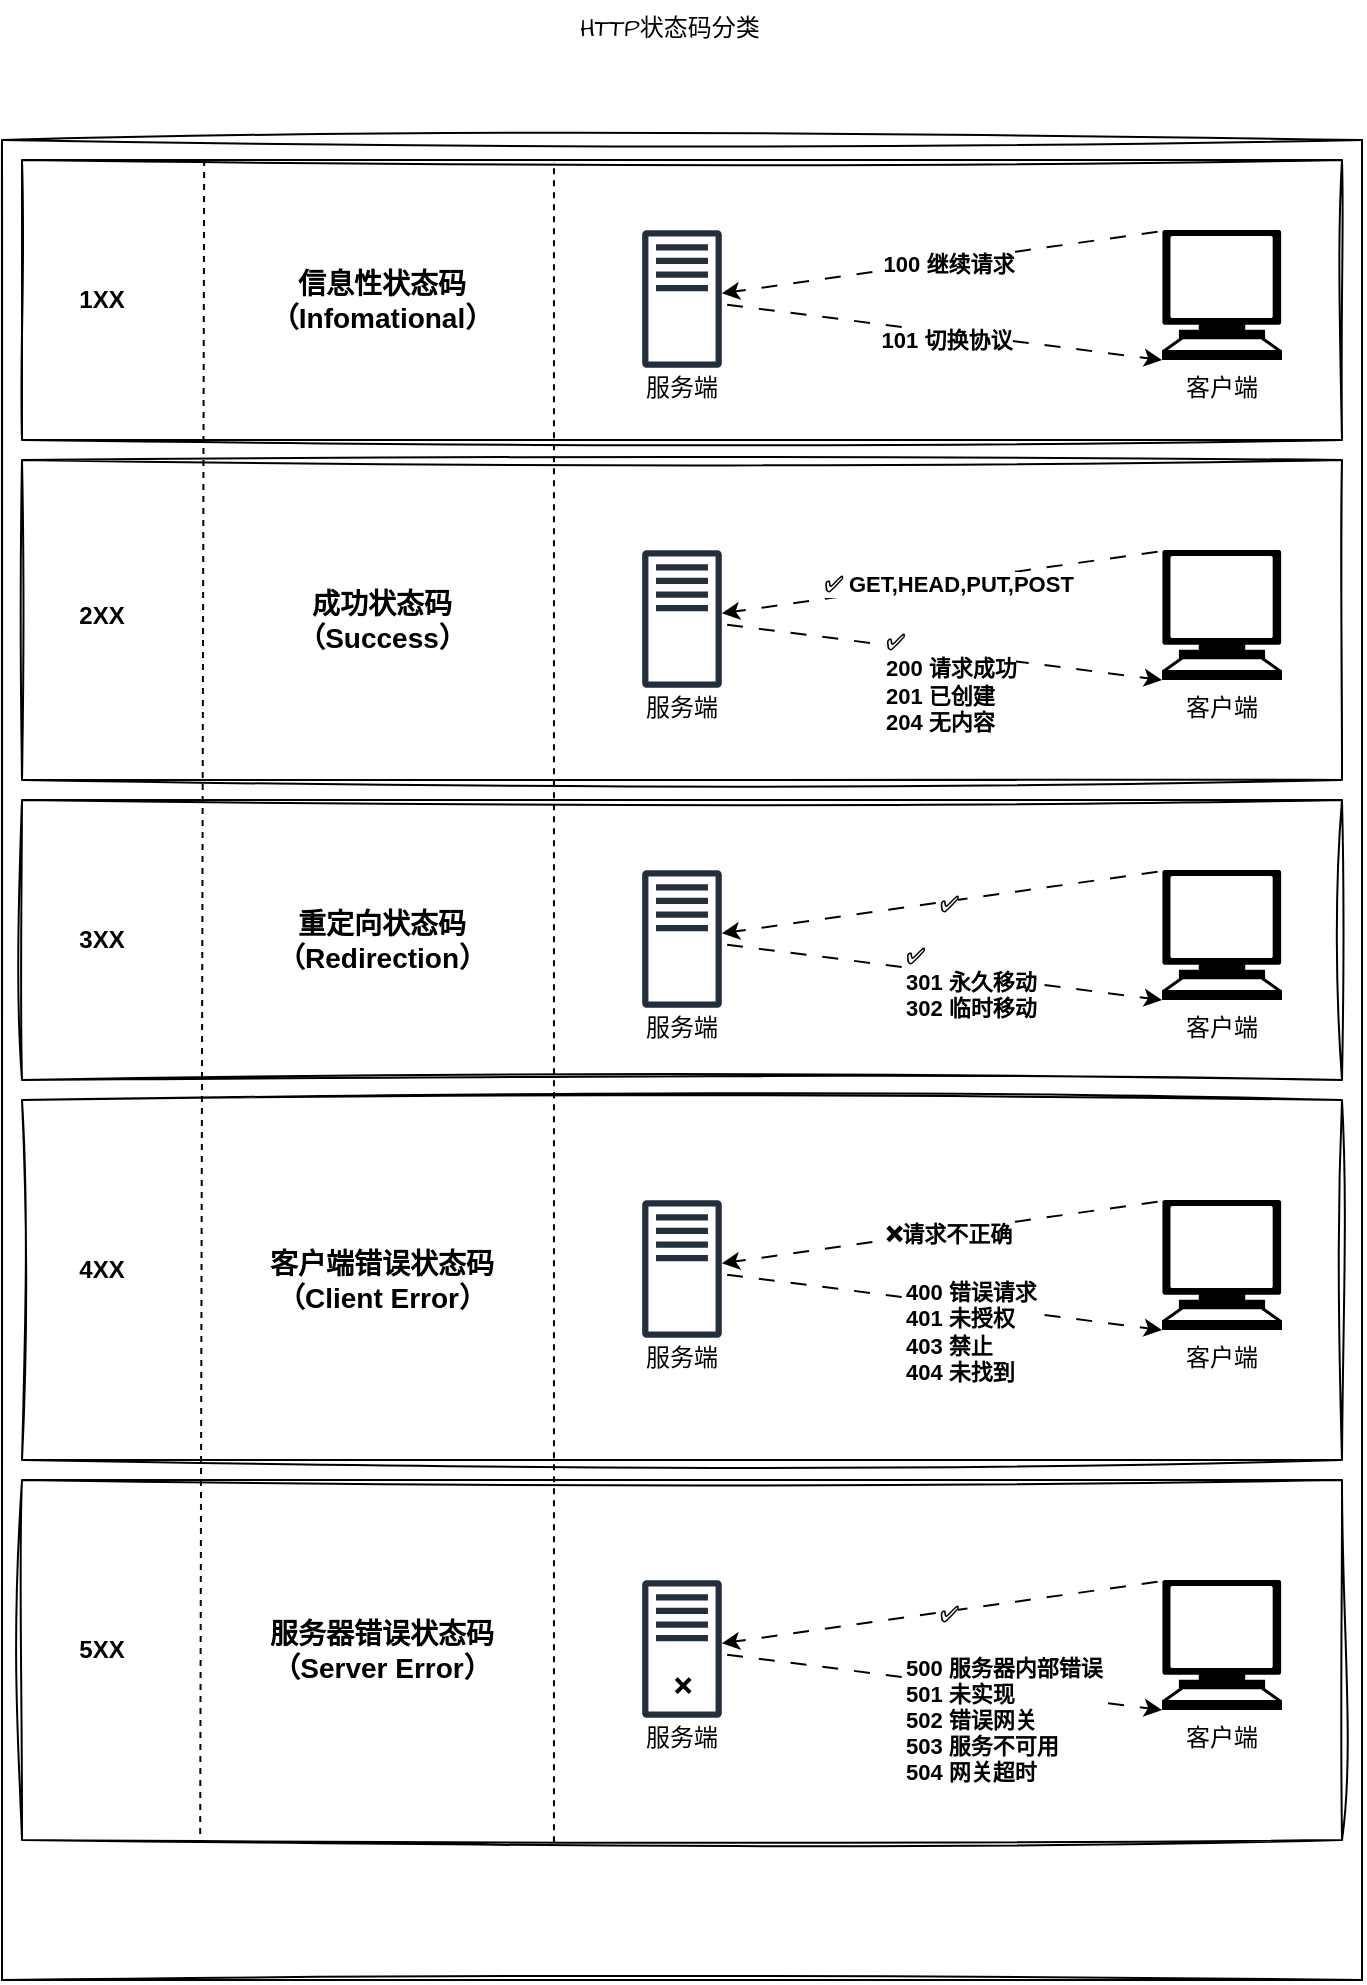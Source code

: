 <mxfile version="24.8.6">
  <diagram name="第 1 页" id="r3502TGDo4Mi_G7iDb6i">
    <mxGraphModel dx="2074" dy="1121" grid="1" gridSize="10" guides="1" tooltips="1" connect="1" arrows="1" fold="1" page="1" pageScale="1" pageWidth="827" pageHeight="1169" math="0" shadow="0">
      <root>
        <mxCell id="0" />
        <mxCell id="1" parent="0" />
        <mxCell id="0VyAN80e2H3td9VzN_xk-1" value="" style="endArrow=none;html=1;rounded=0;sketch=1;hachureGap=4;jiggle=2;curveFitting=1;fontFamily=Architects Daughter;fontSource=https%3A%2F%2Ffonts.googleapis.com%2Fcss%3Ffamily%3DArchitects%2BDaughter;" edge="1" parent="1">
          <mxGeometry width="50" height="50" relative="1" as="geometry">
            <mxPoint x="80" y="120" as="sourcePoint" />
            <mxPoint x="760" y="120" as="targetPoint" />
          </mxGeometry>
        </mxCell>
        <mxCell id="0VyAN80e2H3td9VzN_xk-2" value="" style="endArrow=none;html=1;rounded=0;sketch=1;hachureGap=4;jiggle=2;curveFitting=1;fontFamily=Architects Daughter;fontSource=https%3A%2F%2Ffonts.googleapis.com%2Fcss%3Ffamily%3DArchitects%2BDaughter;" edge="1" parent="1">
          <mxGeometry width="50" height="50" relative="1" as="geometry">
            <mxPoint x="80" y="120" as="sourcePoint" />
            <mxPoint x="80" y="1040" as="targetPoint" />
          </mxGeometry>
        </mxCell>
        <mxCell id="0VyAN80e2H3td9VzN_xk-3" value="" style="endArrow=none;html=1;rounded=0;sketch=1;hachureGap=4;jiggle=2;curveFitting=1;fontFamily=Architects Daughter;fontSource=https%3A%2F%2Ffonts.googleapis.com%2Fcss%3Ffamily%3DArchitects%2BDaughter;" edge="1" parent="1">
          <mxGeometry width="50" height="50" relative="1" as="geometry">
            <mxPoint x="760" y="1040" as="sourcePoint" />
            <mxPoint x="80" y="1040" as="targetPoint" />
          </mxGeometry>
        </mxCell>
        <mxCell id="0VyAN80e2H3td9VzN_xk-4" value="" style="endArrow=none;html=1;rounded=0;sketch=1;hachureGap=4;jiggle=2;curveFitting=1;fontFamily=Architects Daughter;fontSource=https%3A%2F%2Ffonts.googleapis.com%2Fcss%3Ffamily%3DArchitects%2BDaughter;" edge="1" parent="1">
          <mxGeometry width="50" height="50" relative="1" as="geometry">
            <mxPoint x="760" y="120" as="sourcePoint" />
            <mxPoint x="760" y="1040" as="targetPoint" />
          </mxGeometry>
        </mxCell>
        <mxCell id="0VyAN80e2H3td9VzN_xk-5" value="HTTP状态码分类" style="text;html=1;align=center;verticalAlign=middle;whiteSpace=wrap;rounded=0;fontFamily=Architects Daughter;fontSource=https%3A%2F%2Ffonts.googleapis.com%2Fcss%3Ffamily%3DArchitects%2BDaughter;" vertex="1" parent="1">
          <mxGeometry x="366" y="50" width="96" height="30" as="geometry" />
        </mxCell>
        <mxCell id="0VyAN80e2H3td9VzN_xk-6" value="" style="rounded=0;whiteSpace=wrap;html=1;sketch=1;hachureGap=4;jiggle=2;curveFitting=1;fontFamily=Architects Daughter;fontSource=https%3A%2F%2Ffonts.googleapis.com%2Fcss%3Ffamily%3DArchitects%2BDaughter;" vertex="1" parent="1">
          <mxGeometry x="90" y="130" width="660" height="140" as="geometry" />
        </mxCell>
        <mxCell id="0VyAN80e2H3td9VzN_xk-17" value="&lt;font face=&quot;Helvetica&quot;&gt;&lt;span&gt;1XX&lt;/span&gt;&lt;/font&gt;" style="text;html=1;align=center;verticalAlign=middle;whiteSpace=wrap;rounded=0;fontFamily=Architects Daughter;fontSource=https%3A%2F%2Ffonts.googleapis.com%2Fcss%3Ffamily%3DArchitects%2BDaughter;fontStyle=1" vertex="1" parent="1">
          <mxGeometry x="100" y="185" width="60" height="30" as="geometry" />
        </mxCell>
        <mxCell id="0VyAN80e2H3td9VzN_xk-18" value="信息性状态码&lt;div style=&quot;font-size: 14px;&quot;&gt;（Infomational）&lt;/div&gt;" style="text;html=1;align=center;verticalAlign=middle;whiteSpace=wrap;rounded=0;fontFamily=Helvetica;fontStyle=1;fontSize=14;" vertex="1" parent="1">
          <mxGeometry x="220" y="185" width="100" height="30" as="geometry" />
        </mxCell>
        <mxCell id="0VyAN80e2H3td9VzN_xk-20" value="" style="sketch=0;outlineConnect=0;fontColor=#232F3E;gradientColor=none;fillColor=#232F3D;strokeColor=none;dashed=0;verticalLabelPosition=bottom;verticalAlign=top;align=center;html=1;fontSize=12;fontStyle=0;aspect=fixed;pointerEvents=1;shape=mxgraph.aws4.traditional_server;hachureGap=4;jiggle=2;curveFitting=1;fontFamily=Architects Daughter;fontSource=https%3A%2F%2Ffonts.googleapis.com%2Fcss%3Ffamily%3DArchitects%2BDaughter;" vertex="1" parent="1">
          <mxGeometry x="400.09" y="165" width="39.81" height="69" as="geometry" />
        </mxCell>
        <mxCell id="0VyAN80e2H3td9VzN_xk-21" value="" style="shape=mxgraph.signs.tech.computer;html=1;pointerEvents=1;fillColor=#000000;strokeColor=none;verticalLabelPosition=bottom;verticalAlign=top;align=center;hachureGap=4;fontFamily=Architects Daughter;fontSource=https%3A%2F%2Ffonts.googleapis.com%2Fcss%3Ffamily%3DArchitects%2BDaughter;" vertex="1" parent="1">
          <mxGeometry x="660" y="165" width="60" height="65" as="geometry" />
        </mxCell>
        <mxCell id="0VyAN80e2H3td9VzN_xk-22" value="" style="endArrow=classic;html=1;rounded=0;hachureGap=4;fontFamily=Architects Daughter;fontSource=https%3A%2F%2Ffonts.googleapis.com%2Fcss%3Ffamily%3DArchitects%2BDaughter;entryX=0;entryY=1;entryDx=0;entryDy=0;entryPerimeter=0;flowAnimation=1;" edge="1" parent="1" source="0VyAN80e2H3td9VzN_xk-20" target="0VyAN80e2H3td9VzN_xk-21">
          <mxGeometry width="50" height="50" relative="1" as="geometry">
            <mxPoint x="560" y="260" as="sourcePoint" />
            <mxPoint x="610" y="210" as="targetPoint" />
          </mxGeometry>
        </mxCell>
        <mxCell id="0VyAN80e2H3td9VzN_xk-26" value="101 切换协议" style="edgeLabel;html=1;align=center;verticalAlign=middle;resizable=0;points=[];sketch=1;hachureGap=4;jiggle=2;curveFitting=1;fontFamily=Helvetica;fontStyle=1" vertex="1" connectable="0" parent="0VyAN80e2H3td9VzN_xk-22">
          <mxGeometry x="0.022" y="-3" relative="1" as="geometry">
            <mxPoint as="offset" />
          </mxGeometry>
        </mxCell>
        <mxCell id="0VyAN80e2H3td9VzN_xk-23" value="" style="endArrow=classic;html=1;rounded=0;hachureGap=4;fontFamily=Architects Daughter;fontSource=https%3A%2F%2Ffonts.googleapis.com%2Fcss%3Ffamily%3DArchitects%2BDaughter;exitX=0.007;exitY=0.007;exitDx=0;exitDy=0;exitPerimeter=0;flowAnimation=1;" edge="1" parent="1" source="0VyAN80e2H3td9VzN_xk-21" target="0VyAN80e2H3td9VzN_xk-20">
          <mxGeometry width="50" height="50" relative="1" as="geometry">
            <mxPoint x="450" y="212" as="sourcePoint" />
            <mxPoint x="470" y="200" as="targetPoint" />
          </mxGeometry>
        </mxCell>
        <mxCell id="0VyAN80e2H3td9VzN_xk-24" value="100 继续请求" style="edgeLabel;html=1;align=center;verticalAlign=middle;resizable=0;points=[];sketch=1;hachureGap=4;jiggle=2;curveFitting=1;fontFamily=Helvetica;fontStyle=1" vertex="1" connectable="0" parent="0VyAN80e2H3td9VzN_xk-23">
          <mxGeometry x="-0.024" y="1" relative="1" as="geometry">
            <mxPoint as="offset" />
          </mxGeometry>
        </mxCell>
        <mxCell id="0VyAN80e2H3td9VzN_xk-27" value="服务端" style="text;html=1;align=center;verticalAlign=middle;whiteSpace=wrap;rounded=0;fontFamily=Architects Daughter;fontSource=https%3A%2F%2Ffonts.googleapis.com%2Fcss%3Ffamily%3DArchitects%2BDaughter;" vertex="1" parent="1">
          <mxGeometry x="390" y="230" width="60" height="30" as="geometry" />
        </mxCell>
        <mxCell id="0VyAN80e2H3td9VzN_xk-28" value="客户端" style="text;html=1;align=center;verticalAlign=middle;whiteSpace=wrap;rounded=0;fontFamily=Architects Daughter;fontSource=https%3A%2F%2Ffonts.googleapis.com%2Fcss%3Ffamily%3DArchitects%2BDaughter;" vertex="1" parent="1">
          <mxGeometry x="660" y="230" width="60" height="30" as="geometry" />
        </mxCell>
        <mxCell id="0VyAN80e2H3td9VzN_xk-29" value="" style="rounded=0;whiteSpace=wrap;html=1;sketch=1;hachureGap=4;jiggle=2;curveFitting=1;fontFamily=Architects Daughter;fontSource=https%3A%2F%2Ffonts.googleapis.com%2Fcss%3Ffamily%3DArchitects%2BDaughter;" vertex="1" parent="1">
          <mxGeometry x="90" y="280" width="660" height="160" as="geometry" />
        </mxCell>
        <mxCell id="0VyAN80e2H3td9VzN_xk-30" value="&lt;font face=&quot;Helvetica&quot;&gt;&lt;span&gt;2XX&lt;/span&gt;&lt;/font&gt;" style="text;html=1;align=center;verticalAlign=middle;whiteSpace=wrap;rounded=0;fontFamily=Architects Daughter;fontSource=https%3A%2F%2Ffonts.googleapis.com%2Fcss%3Ffamily%3DArchitects%2BDaughter;fontStyle=1" vertex="1" parent="1">
          <mxGeometry x="100" y="342.5" width="60" height="30" as="geometry" />
        </mxCell>
        <mxCell id="0VyAN80e2H3td9VzN_xk-31" value="成功状态码&lt;div style=&quot;font-size: 14px;&quot;&gt;（Success）&lt;/div&gt;" style="text;html=1;align=center;verticalAlign=middle;whiteSpace=wrap;rounded=0;fontFamily=Helvetica;fontStyle=1;fontSize=14;" vertex="1" parent="1">
          <mxGeometry x="225" y="345" width="90" height="30" as="geometry" />
        </mxCell>
        <mxCell id="0VyAN80e2H3td9VzN_xk-32" value="" style="sketch=0;outlineConnect=0;fontColor=#232F3E;gradientColor=none;fillColor=#232F3D;strokeColor=none;dashed=0;verticalLabelPosition=bottom;verticalAlign=top;align=center;html=1;fontSize=12;fontStyle=0;aspect=fixed;pointerEvents=1;shape=mxgraph.aws4.traditional_server;hachureGap=4;jiggle=2;curveFitting=1;fontFamily=Architects Daughter;fontSource=https%3A%2F%2Ffonts.googleapis.com%2Fcss%3Ffamily%3DArchitects%2BDaughter;" vertex="1" parent="1">
          <mxGeometry x="400.09" y="325" width="39.81" height="69" as="geometry" />
        </mxCell>
        <mxCell id="0VyAN80e2H3td9VzN_xk-33" value="" style="shape=mxgraph.signs.tech.computer;html=1;pointerEvents=1;fillColor=#000000;strokeColor=none;verticalLabelPosition=bottom;verticalAlign=top;align=center;hachureGap=4;fontFamily=Architects Daughter;fontSource=https%3A%2F%2Ffonts.googleapis.com%2Fcss%3Ffamily%3DArchitects%2BDaughter;" vertex="1" parent="1">
          <mxGeometry x="660" y="325" width="60" height="65" as="geometry" />
        </mxCell>
        <mxCell id="0VyAN80e2H3td9VzN_xk-34" value="" style="endArrow=classic;html=1;rounded=0;hachureGap=4;fontFamily=Architects Daughter;fontSource=https%3A%2F%2Ffonts.googleapis.com%2Fcss%3Ffamily%3DArchitects%2BDaughter;entryX=0;entryY=1;entryDx=0;entryDy=0;entryPerimeter=0;flowAnimation=1;" edge="1" parent="1" source="0VyAN80e2H3td9VzN_xk-32" target="0VyAN80e2H3td9VzN_xk-33">
          <mxGeometry width="50" height="50" relative="1" as="geometry">
            <mxPoint x="560" y="420" as="sourcePoint" />
            <mxPoint x="610" y="370" as="targetPoint" />
          </mxGeometry>
        </mxCell>
        <mxCell id="0VyAN80e2H3td9VzN_xk-35" value="✅ &lt;br&gt;200 请求成功&lt;br&gt;201 已创建&lt;br&gt;204 无内容" style="edgeLabel;html=1;align=left;verticalAlign=middle;resizable=0;points=[];sketch=1;hachureGap=4;jiggle=2;curveFitting=1;fontFamily=Helvetica;fontStyle=1" vertex="1" connectable="0" parent="0VyAN80e2H3td9VzN_xk-34">
          <mxGeometry x="0.022" y="-3" relative="1" as="geometry">
            <mxPoint x="-32" y="11" as="offset" />
          </mxGeometry>
        </mxCell>
        <mxCell id="0VyAN80e2H3td9VzN_xk-36" value="" style="endArrow=classic;html=1;rounded=0;hachureGap=4;fontFamily=Architects Daughter;fontSource=https%3A%2F%2Ffonts.googleapis.com%2Fcss%3Ffamily%3DArchitects%2BDaughter;exitX=0.007;exitY=0.007;exitDx=0;exitDy=0;exitPerimeter=0;flowAnimation=1;" edge="1" parent="1" source="0VyAN80e2H3td9VzN_xk-33" target="0VyAN80e2H3td9VzN_xk-32">
          <mxGeometry width="50" height="50" relative="1" as="geometry">
            <mxPoint x="450" y="372" as="sourcePoint" />
            <mxPoint x="470" y="360" as="targetPoint" />
          </mxGeometry>
        </mxCell>
        <mxCell id="0VyAN80e2H3td9VzN_xk-37" value="✅ GET,HEAD,PUT,POST" style="edgeLabel;html=1;align=center;verticalAlign=middle;resizable=0;points=[];sketch=1;hachureGap=4;jiggle=2;curveFitting=1;fontFamily=Helvetica;fontStyle=1" vertex="1" connectable="0" parent="0VyAN80e2H3td9VzN_xk-36">
          <mxGeometry x="-0.024" y="1" relative="1" as="geometry">
            <mxPoint as="offset" />
          </mxGeometry>
        </mxCell>
        <mxCell id="0VyAN80e2H3td9VzN_xk-38" value="服务端" style="text;html=1;align=center;verticalAlign=middle;whiteSpace=wrap;rounded=0;fontFamily=Architects Daughter;fontSource=https%3A%2F%2Ffonts.googleapis.com%2Fcss%3Ffamily%3DArchitects%2BDaughter;" vertex="1" parent="1">
          <mxGeometry x="390" y="390" width="60" height="30" as="geometry" />
        </mxCell>
        <mxCell id="0VyAN80e2H3td9VzN_xk-39" value="客户端" style="text;html=1;align=center;verticalAlign=middle;whiteSpace=wrap;rounded=0;fontFamily=Architects Daughter;fontSource=https%3A%2F%2Ffonts.googleapis.com%2Fcss%3Ffamily%3DArchitects%2BDaughter;" vertex="1" parent="1">
          <mxGeometry x="660" y="390" width="60" height="30" as="geometry" />
        </mxCell>
        <mxCell id="0VyAN80e2H3td9VzN_xk-40" value="" style="rounded=0;whiteSpace=wrap;html=1;sketch=1;hachureGap=4;jiggle=2;curveFitting=1;fontFamily=Architects Daughter;fontSource=https%3A%2F%2Ffonts.googleapis.com%2Fcss%3Ffamily%3DArchitects%2BDaughter;" vertex="1" parent="1">
          <mxGeometry x="90" y="450" width="660" height="140" as="geometry" />
        </mxCell>
        <mxCell id="0VyAN80e2H3td9VzN_xk-41" value="&lt;font face=&quot;Helvetica&quot;&gt;&lt;span&gt;3XX&lt;/span&gt;&lt;/font&gt;" style="text;html=1;align=center;verticalAlign=middle;whiteSpace=wrap;rounded=0;fontFamily=Architects Daughter;fontSource=https%3A%2F%2Ffonts.googleapis.com%2Fcss%3Ffamily%3DArchitects%2BDaughter;fontStyle=1" vertex="1" parent="1">
          <mxGeometry x="100" y="505" width="60" height="30" as="geometry" />
        </mxCell>
        <mxCell id="0VyAN80e2H3td9VzN_xk-42" value="重定向状态码&lt;div style=&quot;font-size: 14px;&quot;&gt;（Redirection）&lt;/div&gt;" style="text;html=1;align=center;verticalAlign=middle;whiteSpace=wrap;rounded=0;fontFamily=Helvetica;fontStyle=1;fontSize=14;" vertex="1" parent="1">
          <mxGeometry x="225" y="505" width="90" height="30" as="geometry" />
        </mxCell>
        <mxCell id="0VyAN80e2H3td9VzN_xk-43" value="" style="sketch=0;outlineConnect=0;fontColor=#232F3E;gradientColor=none;fillColor=#232F3D;strokeColor=none;dashed=0;verticalLabelPosition=bottom;verticalAlign=top;align=center;html=1;fontSize=12;fontStyle=0;aspect=fixed;pointerEvents=1;shape=mxgraph.aws4.traditional_server;hachureGap=4;jiggle=2;curveFitting=1;fontFamily=Architects Daughter;fontSource=https%3A%2F%2Ffonts.googleapis.com%2Fcss%3Ffamily%3DArchitects%2BDaughter;" vertex="1" parent="1">
          <mxGeometry x="400.09" y="485" width="39.81" height="69" as="geometry" />
        </mxCell>
        <mxCell id="0VyAN80e2H3td9VzN_xk-44" value="" style="shape=mxgraph.signs.tech.computer;html=1;pointerEvents=1;fillColor=#000000;strokeColor=none;verticalLabelPosition=bottom;verticalAlign=top;align=center;hachureGap=4;fontFamily=Architects Daughter;fontSource=https%3A%2F%2Ffonts.googleapis.com%2Fcss%3Ffamily%3DArchitects%2BDaughter;" vertex="1" parent="1">
          <mxGeometry x="660" y="485" width="60" height="65" as="geometry" />
        </mxCell>
        <mxCell id="0VyAN80e2H3td9VzN_xk-45" value="" style="endArrow=classic;html=1;rounded=0;hachureGap=4;fontFamily=Architects Daughter;fontSource=https%3A%2F%2Ffonts.googleapis.com%2Fcss%3Ffamily%3DArchitects%2BDaughter;entryX=0;entryY=1;entryDx=0;entryDy=0;entryPerimeter=0;flowAnimation=1;" edge="1" parent="1" source="0VyAN80e2H3td9VzN_xk-43" target="0VyAN80e2H3td9VzN_xk-44">
          <mxGeometry width="50" height="50" relative="1" as="geometry">
            <mxPoint x="560" y="580" as="sourcePoint" />
            <mxPoint x="610" y="530" as="targetPoint" />
          </mxGeometry>
        </mxCell>
        <mxCell id="0VyAN80e2H3td9VzN_xk-46" value="✅ &lt;br&gt;301 永久移动&lt;br&gt;302 临时移动" style="edgeLabel;html=1;align=left;verticalAlign=middle;resizable=0;points=[];sketch=1;hachureGap=4;jiggle=2;curveFitting=1;fontFamily=Helvetica;fontStyle=1" vertex="1" connectable="0" parent="0VyAN80e2H3td9VzN_xk-45">
          <mxGeometry x="0.022" y="-3" relative="1" as="geometry">
            <mxPoint x="-22" y="1" as="offset" />
          </mxGeometry>
        </mxCell>
        <mxCell id="0VyAN80e2H3td9VzN_xk-47" value="" style="endArrow=classic;html=1;rounded=0;hachureGap=4;fontFamily=Architects Daughter;fontSource=https%3A%2F%2Ffonts.googleapis.com%2Fcss%3Ffamily%3DArchitects%2BDaughter;exitX=0.007;exitY=0.007;exitDx=0;exitDy=0;exitPerimeter=0;flowAnimation=1;" edge="1" parent="1" source="0VyAN80e2H3td9VzN_xk-44" target="0VyAN80e2H3td9VzN_xk-43">
          <mxGeometry width="50" height="50" relative="1" as="geometry">
            <mxPoint x="450" y="532" as="sourcePoint" />
            <mxPoint x="470" y="520" as="targetPoint" />
          </mxGeometry>
        </mxCell>
        <mxCell id="0VyAN80e2H3td9VzN_xk-48" value="✅" style="edgeLabel;html=1;align=center;verticalAlign=middle;resizable=0;points=[];sketch=1;hachureGap=4;jiggle=2;curveFitting=1;fontFamily=Helvetica;fontStyle=1" vertex="1" connectable="0" parent="0VyAN80e2H3td9VzN_xk-47">
          <mxGeometry x="-0.024" y="1" relative="1" as="geometry">
            <mxPoint as="offset" />
          </mxGeometry>
        </mxCell>
        <mxCell id="0VyAN80e2H3td9VzN_xk-49" value="服务端" style="text;html=1;align=center;verticalAlign=middle;whiteSpace=wrap;rounded=0;fontFamily=Architects Daughter;fontSource=https%3A%2F%2Ffonts.googleapis.com%2Fcss%3Ffamily%3DArchitects%2BDaughter;" vertex="1" parent="1">
          <mxGeometry x="390" y="550" width="60" height="30" as="geometry" />
        </mxCell>
        <mxCell id="0VyAN80e2H3td9VzN_xk-50" value="客户端" style="text;html=1;align=center;verticalAlign=middle;whiteSpace=wrap;rounded=0;fontFamily=Architects Daughter;fontSource=https%3A%2F%2Ffonts.googleapis.com%2Fcss%3Ffamily%3DArchitects%2BDaughter;" vertex="1" parent="1">
          <mxGeometry x="660" y="550" width="60" height="30" as="geometry" />
        </mxCell>
        <mxCell id="0VyAN80e2H3td9VzN_xk-51" value="" style="rounded=0;whiteSpace=wrap;html=1;sketch=1;hachureGap=4;jiggle=2;curveFitting=1;fontFamily=Architects Daughter;fontSource=https%3A%2F%2Ffonts.googleapis.com%2Fcss%3Ffamily%3DArchitects%2BDaughter;" vertex="1" parent="1">
          <mxGeometry x="90" y="600" width="660" height="180" as="geometry" />
        </mxCell>
        <mxCell id="0VyAN80e2H3td9VzN_xk-52" value="&lt;font face=&quot;Helvetica&quot;&gt;&lt;span&gt;4XX&lt;/span&gt;&lt;/font&gt;" style="text;html=1;align=center;verticalAlign=middle;whiteSpace=wrap;rounded=0;fontFamily=Architects Daughter;fontSource=https%3A%2F%2Ffonts.googleapis.com%2Fcss%3Ffamily%3DArchitects%2BDaughter;fontStyle=1" vertex="1" parent="1">
          <mxGeometry x="100" y="670" width="60" height="30" as="geometry" />
        </mxCell>
        <mxCell id="0VyAN80e2H3td9VzN_xk-53" value="客户端错误状态码&lt;div style=&quot;font-size: 14px;&quot;&gt;（Client Error）&lt;/div&gt;" style="text;html=1;align=center;verticalAlign=middle;whiteSpace=wrap;rounded=0;fontFamily=Helvetica;fontStyle=1;fontSize=14;" vertex="1" parent="1">
          <mxGeometry x="210" y="675" width="120" height="30" as="geometry" />
        </mxCell>
        <mxCell id="0VyAN80e2H3td9VzN_xk-54" value="" style="sketch=0;outlineConnect=0;fontColor=#232F3E;gradientColor=none;fillColor=#232F3D;strokeColor=none;dashed=0;verticalLabelPosition=bottom;verticalAlign=top;align=center;html=1;fontSize=12;fontStyle=0;aspect=fixed;pointerEvents=1;shape=mxgraph.aws4.traditional_server;hachureGap=4;jiggle=2;curveFitting=1;fontFamily=Architects Daughter;fontSource=https%3A%2F%2Ffonts.googleapis.com%2Fcss%3Ffamily%3DArchitects%2BDaughter;" vertex="1" parent="1">
          <mxGeometry x="400.09" y="650" width="39.81" height="69" as="geometry" />
        </mxCell>
        <mxCell id="0VyAN80e2H3td9VzN_xk-55" value="" style="shape=mxgraph.signs.tech.computer;html=1;pointerEvents=1;fillColor=#000000;strokeColor=none;verticalLabelPosition=bottom;verticalAlign=top;align=center;hachureGap=4;fontFamily=Architects Daughter;fontSource=https%3A%2F%2Ffonts.googleapis.com%2Fcss%3Ffamily%3DArchitects%2BDaughter;" vertex="1" parent="1">
          <mxGeometry x="660" y="650" width="60" height="65" as="geometry" />
        </mxCell>
        <mxCell id="0VyAN80e2H3td9VzN_xk-56" value="" style="endArrow=classic;html=1;rounded=0;hachureGap=4;fontFamily=Architects Daughter;fontSource=https%3A%2F%2Ffonts.googleapis.com%2Fcss%3Ffamily%3DArchitects%2BDaughter;entryX=0;entryY=1;entryDx=0;entryDy=0;entryPerimeter=0;flowAnimation=1;" edge="1" parent="1" source="0VyAN80e2H3td9VzN_xk-54" target="0VyAN80e2H3td9VzN_xk-55">
          <mxGeometry width="50" height="50" relative="1" as="geometry">
            <mxPoint x="560" y="745" as="sourcePoint" />
            <mxPoint x="610" y="695" as="targetPoint" />
          </mxGeometry>
        </mxCell>
        <mxCell id="0VyAN80e2H3td9VzN_xk-57" value="400 错误请求&lt;br&gt;401 未授权&lt;br&gt;403 禁止&lt;br&gt;404 未找到" style="edgeLabel;html=1;align=left;verticalAlign=middle;resizable=0;points=[];sketch=1;hachureGap=4;jiggle=2;curveFitting=1;fontFamily=Helvetica;fontStyle=1" vertex="1" connectable="0" parent="0VyAN80e2H3td9VzN_xk-56">
          <mxGeometry x="0.022" y="-3" relative="1" as="geometry">
            <mxPoint x="-22" y="11" as="offset" />
          </mxGeometry>
        </mxCell>
        <mxCell id="0VyAN80e2H3td9VzN_xk-58" value="" style="endArrow=classic;html=1;rounded=0;hachureGap=4;fontFamily=Architects Daughter;fontSource=https%3A%2F%2Ffonts.googleapis.com%2Fcss%3Ffamily%3DArchitects%2BDaughter;exitX=0.007;exitY=0.007;exitDx=0;exitDy=0;exitPerimeter=0;flowAnimation=1;" edge="1" parent="1" source="0VyAN80e2H3td9VzN_xk-55" target="0VyAN80e2H3td9VzN_xk-54">
          <mxGeometry width="50" height="50" relative="1" as="geometry">
            <mxPoint x="450" y="697" as="sourcePoint" />
            <mxPoint x="470" y="685" as="targetPoint" />
          </mxGeometry>
        </mxCell>
        <mxCell id="0VyAN80e2H3td9VzN_xk-59" value="❌请求不正确" style="edgeLabel;html=1;align=center;verticalAlign=middle;resizable=0;points=[];sketch=1;hachureGap=4;jiggle=2;curveFitting=1;fontFamily=Helvetica;fontStyle=1" vertex="1" connectable="0" parent="0VyAN80e2H3td9VzN_xk-58">
          <mxGeometry x="-0.024" y="1" relative="1" as="geometry">
            <mxPoint as="offset" />
          </mxGeometry>
        </mxCell>
        <mxCell id="0VyAN80e2H3td9VzN_xk-60" value="服务端" style="text;html=1;align=center;verticalAlign=middle;whiteSpace=wrap;rounded=0;fontFamily=Architects Daughter;fontSource=https%3A%2F%2Ffonts.googleapis.com%2Fcss%3Ffamily%3DArchitects%2BDaughter;" vertex="1" parent="1">
          <mxGeometry x="390" y="715" width="60" height="30" as="geometry" />
        </mxCell>
        <mxCell id="0VyAN80e2H3td9VzN_xk-61" value="客户端" style="text;html=1;align=center;verticalAlign=middle;whiteSpace=wrap;rounded=0;fontFamily=Architects Daughter;fontSource=https%3A%2F%2Ffonts.googleapis.com%2Fcss%3Ffamily%3DArchitects%2BDaughter;" vertex="1" parent="1">
          <mxGeometry x="660" y="715" width="60" height="30" as="geometry" />
        </mxCell>
        <mxCell id="0VyAN80e2H3td9VzN_xk-62" value="" style="rounded=0;whiteSpace=wrap;html=1;sketch=1;hachureGap=4;jiggle=2;curveFitting=1;fontFamily=Architects Daughter;fontSource=https%3A%2F%2Ffonts.googleapis.com%2Fcss%3Ffamily%3DArchitects%2BDaughter;" vertex="1" parent="1">
          <mxGeometry x="90" y="790" width="660" height="180" as="geometry" />
        </mxCell>
        <mxCell id="0VyAN80e2H3td9VzN_xk-63" value="&lt;font face=&quot;Helvetica&quot;&gt;&lt;span&gt;5XX&lt;/span&gt;&lt;/font&gt;" style="text;html=1;align=center;verticalAlign=middle;whiteSpace=wrap;rounded=0;fontFamily=Architects Daughter;fontSource=https%3A%2F%2Ffonts.googleapis.com%2Fcss%3Ffamily%3DArchitects%2BDaughter;fontStyle=1" vertex="1" parent="1">
          <mxGeometry x="100" y="860" width="60" height="30" as="geometry" />
        </mxCell>
        <mxCell id="0VyAN80e2H3td9VzN_xk-64" value="服务器错误状态码&lt;div style=&quot;font-size: 14px;&quot;&gt;（Server Error）&lt;/div&gt;" style="text;html=1;align=center;verticalAlign=middle;whiteSpace=wrap;rounded=0;fontFamily=Helvetica;fontStyle=1;fontSize=14;" vertex="1" parent="1">
          <mxGeometry x="210" y="860" width="120" height="30" as="geometry" />
        </mxCell>
        <mxCell id="0VyAN80e2H3td9VzN_xk-65" value="" style="sketch=0;outlineConnect=0;fontColor=#232F3E;gradientColor=none;fillColor=#232F3D;strokeColor=none;dashed=0;verticalLabelPosition=bottom;verticalAlign=top;align=center;html=1;fontSize=12;fontStyle=0;aspect=fixed;pointerEvents=1;shape=mxgraph.aws4.traditional_server;hachureGap=4;jiggle=2;curveFitting=1;fontFamily=Architects Daughter;fontSource=https%3A%2F%2Ffonts.googleapis.com%2Fcss%3Ffamily%3DArchitects%2BDaughter;" vertex="1" parent="1">
          <mxGeometry x="400.09" y="840" width="39.81" height="69" as="geometry" />
        </mxCell>
        <mxCell id="0VyAN80e2H3td9VzN_xk-66" value="" style="shape=mxgraph.signs.tech.computer;html=1;pointerEvents=1;fillColor=#000000;strokeColor=none;verticalLabelPosition=bottom;verticalAlign=top;align=center;hachureGap=4;fontFamily=Architects Daughter;fontSource=https%3A%2F%2Ffonts.googleapis.com%2Fcss%3Ffamily%3DArchitects%2BDaughter;" vertex="1" parent="1">
          <mxGeometry x="660" y="840" width="60" height="65" as="geometry" />
        </mxCell>
        <mxCell id="0VyAN80e2H3td9VzN_xk-67" value="" style="endArrow=classic;html=1;rounded=0;hachureGap=4;fontFamily=Architects Daughter;fontSource=https%3A%2F%2Ffonts.googleapis.com%2Fcss%3Ffamily%3DArchitects%2BDaughter;entryX=0;entryY=1;entryDx=0;entryDy=0;entryPerimeter=0;flowAnimation=1;" edge="1" parent="1" source="0VyAN80e2H3td9VzN_xk-65" target="0VyAN80e2H3td9VzN_xk-66">
          <mxGeometry width="50" height="50" relative="1" as="geometry">
            <mxPoint x="560" y="935" as="sourcePoint" />
            <mxPoint x="610" y="885" as="targetPoint" />
          </mxGeometry>
        </mxCell>
        <mxCell id="0VyAN80e2H3td9VzN_xk-68" value="500 服务器内部错误&lt;br&gt;501 未实现&lt;br&gt;502 错误网关&lt;br&gt;503 服务不可用&lt;br&gt;504 网关超时" style="edgeLabel;html=1;align=left;verticalAlign=middle;resizable=0;points=[];sketch=1;hachureGap=4;jiggle=2;curveFitting=1;fontFamily=Helvetica;fontStyle=1" vertex="1" connectable="0" parent="0VyAN80e2H3td9VzN_xk-67">
          <mxGeometry x="0.022" y="-3" relative="1" as="geometry">
            <mxPoint x="-22" y="15" as="offset" />
          </mxGeometry>
        </mxCell>
        <mxCell id="0VyAN80e2H3td9VzN_xk-69" value="" style="endArrow=classic;html=1;rounded=0;hachureGap=4;fontFamily=Architects Daughter;fontSource=https%3A%2F%2Ffonts.googleapis.com%2Fcss%3Ffamily%3DArchitects%2BDaughter;exitX=0.007;exitY=0.007;exitDx=0;exitDy=0;exitPerimeter=0;flowAnimation=1;" edge="1" parent="1" source="0VyAN80e2H3td9VzN_xk-66" target="0VyAN80e2H3td9VzN_xk-65">
          <mxGeometry width="50" height="50" relative="1" as="geometry">
            <mxPoint x="450" y="887" as="sourcePoint" />
            <mxPoint x="470" y="875" as="targetPoint" />
          </mxGeometry>
        </mxCell>
        <mxCell id="0VyAN80e2H3td9VzN_xk-70" value="✅" style="edgeLabel;html=1;align=center;verticalAlign=middle;resizable=0;points=[];sketch=1;hachureGap=4;jiggle=2;curveFitting=1;fontFamily=Helvetica;fontStyle=1" vertex="1" connectable="0" parent="0VyAN80e2H3td9VzN_xk-69">
          <mxGeometry x="-0.024" y="1" relative="1" as="geometry">
            <mxPoint as="offset" />
          </mxGeometry>
        </mxCell>
        <mxCell id="0VyAN80e2H3td9VzN_xk-71" value="服务端" style="text;html=1;align=center;verticalAlign=middle;whiteSpace=wrap;rounded=0;fontFamily=Architects Daughter;fontSource=https%3A%2F%2Ffonts.googleapis.com%2Fcss%3Ffamily%3DArchitects%2BDaughter;" vertex="1" parent="1">
          <mxGeometry x="390" y="905" width="60" height="30" as="geometry" />
        </mxCell>
        <mxCell id="0VyAN80e2H3td9VzN_xk-72" value="客户端" style="text;html=1;align=center;verticalAlign=middle;whiteSpace=wrap;rounded=0;fontFamily=Architects Daughter;fontSource=https%3A%2F%2Ffonts.googleapis.com%2Fcss%3Ffamily%3DArchitects%2BDaughter;" vertex="1" parent="1">
          <mxGeometry x="660" y="905" width="60" height="30" as="geometry" />
        </mxCell>
        <mxCell id="0VyAN80e2H3td9VzN_xk-73" value="❌" style="text;html=1;align=center;verticalAlign=middle;resizable=0;points=[];autosize=1;strokeColor=none;fillColor=none;fontFamily=Architects Daughter;fontSource=https%3A%2F%2Ffonts.googleapis.com%2Fcss%3Ffamily%3DArchitects%2BDaughter;" vertex="1" parent="1">
          <mxGeometry x="399.9" y="879" width="40" height="30" as="geometry" />
        </mxCell>
        <mxCell id="0VyAN80e2H3td9VzN_xk-75" value="" style="endArrow=none;html=1;rounded=0;hachureGap=4;fontFamily=Architects Daughter;fontSource=https%3A%2F%2Ffonts.googleapis.com%2Fcss%3Ffamily%3DArchitects%2BDaughter;entryX=0.138;entryY=0.007;entryDx=0;entryDy=0;entryPerimeter=0;exitX=0.135;exitY=0.983;exitDx=0;exitDy=0;exitPerimeter=0;flowAnimation=0;dashed=1;" edge="1" parent="1" source="0VyAN80e2H3td9VzN_xk-62" target="0VyAN80e2H3td9VzN_xk-6">
          <mxGeometry width="50" height="50" relative="1" as="geometry">
            <mxPoint x="390" y="600" as="sourcePoint" />
            <mxPoint x="440" y="550" as="targetPoint" />
          </mxGeometry>
        </mxCell>
        <mxCell id="0VyAN80e2H3td9VzN_xk-76" value="" style="endArrow=none;html=1;rounded=0;hachureGap=4;fontFamily=Architects Daughter;fontSource=https%3A%2F%2Ffonts.googleapis.com%2Fcss%3Ffamily%3DArchitects%2BDaughter;entryX=0.403;entryY=0.007;entryDx=0;entryDy=0;entryPerimeter=0;exitX=0.403;exitY=1.006;exitDx=0;exitDy=0;exitPerimeter=0;flowAnimation=0;dashed=1;" edge="1" parent="1" source="0VyAN80e2H3td9VzN_xk-62" target="0VyAN80e2H3td9VzN_xk-6">
          <mxGeometry width="50" height="50" relative="1" as="geometry">
            <mxPoint x="189" y="977" as="sourcePoint" />
            <mxPoint x="191" y="141" as="targetPoint" />
          </mxGeometry>
        </mxCell>
      </root>
    </mxGraphModel>
  </diagram>
</mxfile>
